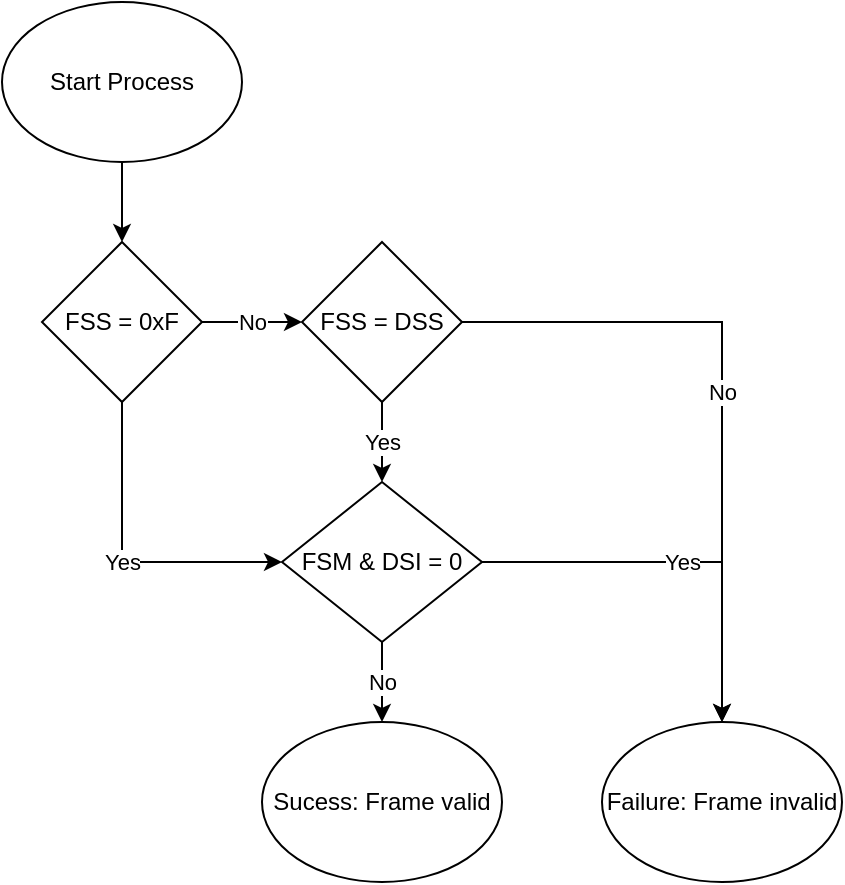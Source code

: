 <mxfile version="14.1.8" type="device"><diagram id="PuaM6qxOxZx6BLW6QtjX" name="Page-1"><mxGraphModel dx="778" dy="1175" grid="1" gridSize="10" guides="1" tooltips="1" connect="1" arrows="1" fold="1" page="1" pageScale="1" pageWidth="850" pageHeight="1100" math="0" shadow="0"><root><mxCell id="0"/><mxCell id="1" parent="0"/><mxCell id="vcuWQj7wXNZOdM99c3c3-3" value="" style="edgeStyle=orthogonalEdgeStyle;rounded=0;orthogonalLoop=1;jettySize=auto;html=1;" edge="1" parent="1" source="vcuWQj7wXNZOdM99c3c3-1" target="vcuWQj7wXNZOdM99c3c3-2"><mxGeometry relative="1" as="geometry"/></mxCell><mxCell id="vcuWQj7wXNZOdM99c3c3-1" value="Start Process" style="ellipse;whiteSpace=wrap;html=1;" vertex="1" parent="1"><mxGeometry x="80" y="40" width="120" height="80" as="geometry"/></mxCell><mxCell id="vcuWQj7wXNZOdM99c3c3-5" value="No" style="edgeStyle=orthogonalEdgeStyle;rounded=0;orthogonalLoop=1;jettySize=auto;html=1;" edge="1" parent="1" source="vcuWQj7wXNZOdM99c3c3-2" target="vcuWQj7wXNZOdM99c3c3-4"><mxGeometry relative="1" as="geometry"/></mxCell><mxCell id="vcuWQj7wXNZOdM99c3c3-8" value="Yes" style="edgeStyle=orthogonalEdgeStyle;rounded=0;orthogonalLoop=1;jettySize=auto;html=1;entryX=0;entryY=0.5;entryDx=0;entryDy=0;" edge="1" parent="1" source="vcuWQj7wXNZOdM99c3c3-2" target="vcuWQj7wXNZOdM99c3c3-6"><mxGeometry relative="1" as="geometry"><Array as="points"><mxPoint x="140" y="320"/></Array></mxGeometry></mxCell><mxCell id="vcuWQj7wXNZOdM99c3c3-2" value="FSS = 0xF" style="rhombus;whiteSpace=wrap;html=1;" vertex="1" parent="1"><mxGeometry x="100" y="160" width="80" height="80" as="geometry"/></mxCell><mxCell id="vcuWQj7wXNZOdM99c3c3-7" value="Yes" style="edgeStyle=orthogonalEdgeStyle;rounded=0;orthogonalLoop=1;jettySize=auto;html=1;" edge="1" parent="1" source="vcuWQj7wXNZOdM99c3c3-4" target="vcuWQj7wXNZOdM99c3c3-6"><mxGeometry relative="1" as="geometry"/></mxCell><mxCell id="vcuWQj7wXNZOdM99c3c3-13" value="No" style="edgeStyle=orthogonalEdgeStyle;rounded=0;orthogonalLoop=1;jettySize=auto;html=1;entryX=0.5;entryY=0;entryDx=0;entryDy=0;" edge="1" parent="1" source="vcuWQj7wXNZOdM99c3c3-4" target="vcuWQj7wXNZOdM99c3c3-11"><mxGeometry relative="1" as="geometry"/></mxCell><mxCell id="vcuWQj7wXNZOdM99c3c3-4" value="FSS = DSS" style="rhombus;whiteSpace=wrap;html=1;" vertex="1" parent="1"><mxGeometry x="230" y="160" width="80" height="80" as="geometry"/></mxCell><mxCell id="vcuWQj7wXNZOdM99c3c3-10" value="No" style="edgeStyle=orthogonalEdgeStyle;rounded=0;orthogonalLoop=1;jettySize=auto;html=1;" edge="1" parent="1" source="vcuWQj7wXNZOdM99c3c3-6" target="vcuWQj7wXNZOdM99c3c3-9"><mxGeometry relative="1" as="geometry"/></mxCell><mxCell id="vcuWQj7wXNZOdM99c3c3-12" value="Yes" style="edgeStyle=orthogonalEdgeStyle;rounded=0;orthogonalLoop=1;jettySize=auto;html=1;entryX=0.5;entryY=0;entryDx=0;entryDy=0;" edge="1" parent="1" source="vcuWQj7wXNZOdM99c3c3-6" target="vcuWQj7wXNZOdM99c3c3-11"><mxGeometry relative="1" as="geometry"/></mxCell><mxCell id="vcuWQj7wXNZOdM99c3c3-6" value="FSM &amp;amp; DSI = 0" style="rhombus;whiteSpace=wrap;html=1;" vertex="1" parent="1"><mxGeometry x="220" y="280" width="100" height="80" as="geometry"/></mxCell><mxCell id="vcuWQj7wXNZOdM99c3c3-9" value="Sucess: Frame valid" style="ellipse;whiteSpace=wrap;html=1;" vertex="1" parent="1"><mxGeometry x="210" y="400" width="120" height="80" as="geometry"/></mxCell><mxCell id="vcuWQj7wXNZOdM99c3c3-11" value="Failure: Frame invalid" style="ellipse;whiteSpace=wrap;html=1;" vertex="1" parent="1"><mxGeometry x="380" y="400" width="120" height="80" as="geometry"/></mxCell></root></mxGraphModel></diagram></mxfile>